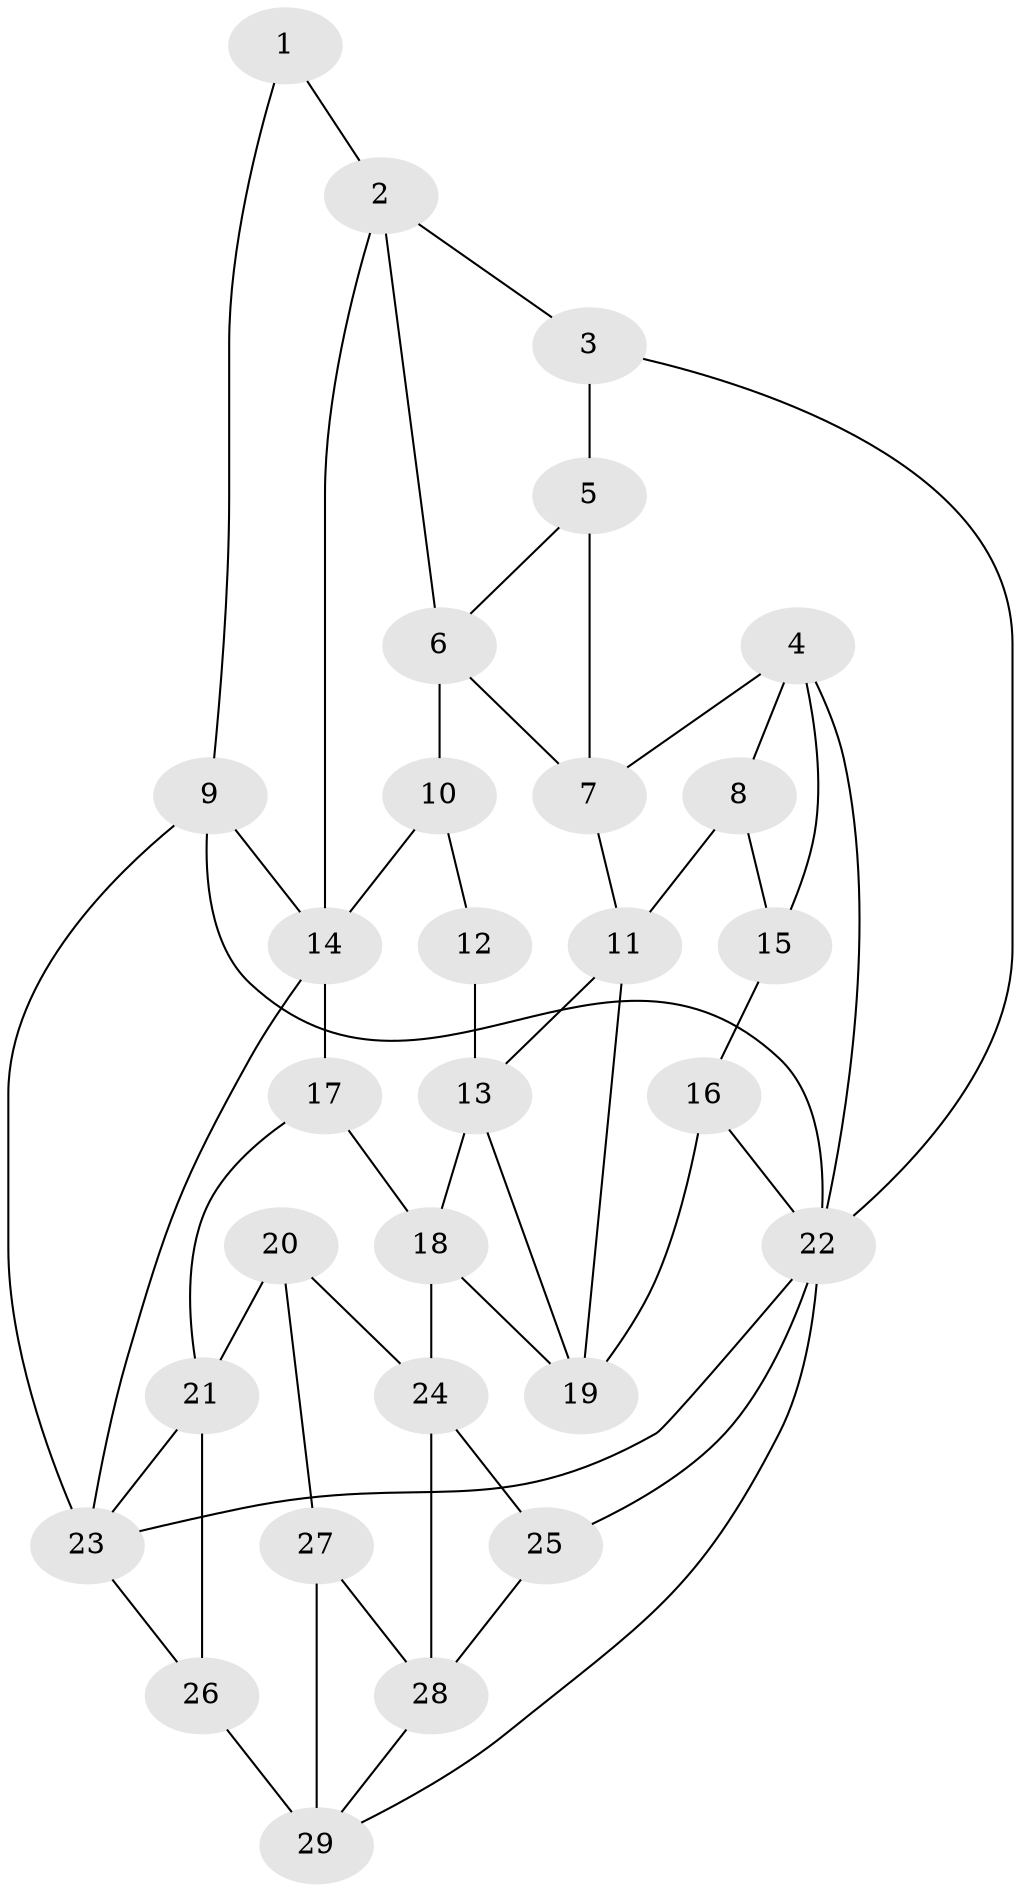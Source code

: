 // original degree distribution, {3: 0.022222222222222223, 5: 0.5111111111111111, 6: 0.2222222222222222, 4: 0.24444444444444444}
// Generated by graph-tools (version 1.1) at 2025/38/03/04/25 23:38:29]
// undirected, 29 vertices, 53 edges
graph export_dot {
  node [color=gray90,style=filled];
  1;
  2;
  3;
  4;
  5;
  6;
  7;
  8;
  9;
  10;
  11;
  12;
  13;
  14;
  15;
  16;
  17;
  18;
  19;
  20;
  21;
  22;
  23;
  24;
  25;
  26;
  27;
  28;
  29;
  1 -- 2 [weight=1.0];
  1 -- 9 [weight=1.0];
  2 -- 3 [weight=1.0];
  2 -- 6 [weight=1.0];
  2 -- 14 [weight=1.0];
  3 -- 5 [weight=1.0];
  3 -- 22 [weight=1.0];
  4 -- 7 [weight=1.0];
  4 -- 8 [weight=1.0];
  4 -- 15 [weight=1.0];
  4 -- 22 [weight=1.0];
  5 -- 6 [weight=1.0];
  5 -- 7 [weight=2.0];
  6 -- 7 [weight=1.0];
  6 -- 10 [weight=2.0];
  7 -- 11 [weight=1.0];
  8 -- 11 [weight=1.0];
  8 -- 15 [weight=1.0];
  9 -- 14 [weight=1.0];
  9 -- 22 [weight=2.0];
  9 -- 23 [weight=1.0];
  10 -- 12 [weight=2.0];
  10 -- 14 [weight=1.0];
  11 -- 13 [weight=1.0];
  11 -- 19 [weight=1.0];
  12 -- 13 [weight=2.0];
  13 -- 18 [weight=1.0];
  13 -- 19 [weight=1.0];
  14 -- 17 [weight=2.0];
  14 -- 23 [weight=1.0];
  15 -- 16 [weight=2.0];
  16 -- 19 [weight=2.0];
  16 -- 22 [weight=1.0];
  17 -- 18 [weight=1.0];
  17 -- 21 [weight=1.0];
  18 -- 19 [weight=1.0];
  18 -- 24 [weight=2.0];
  20 -- 21 [weight=1.0];
  20 -- 24 [weight=2.0];
  20 -- 27 [weight=1.0];
  21 -- 23 [weight=1.0];
  21 -- 26 [weight=1.0];
  22 -- 23 [weight=1.0];
  22 -- 25 [weight=1.0];
  22 -- 29 [weight=1.0];
  23 -- 26 [weight=2.0];
  24 -- 25 [weight=1.0];
  24 -- 28 [weight=1.0];
  25 -- 28 [weight=1.0];
  26 -- 29 [weight=2.0];
  27 -- 28 [weight=1.0];
  27 -- 29 [weight=2.0];
  28 -- 29 [weight=1.0];
}
